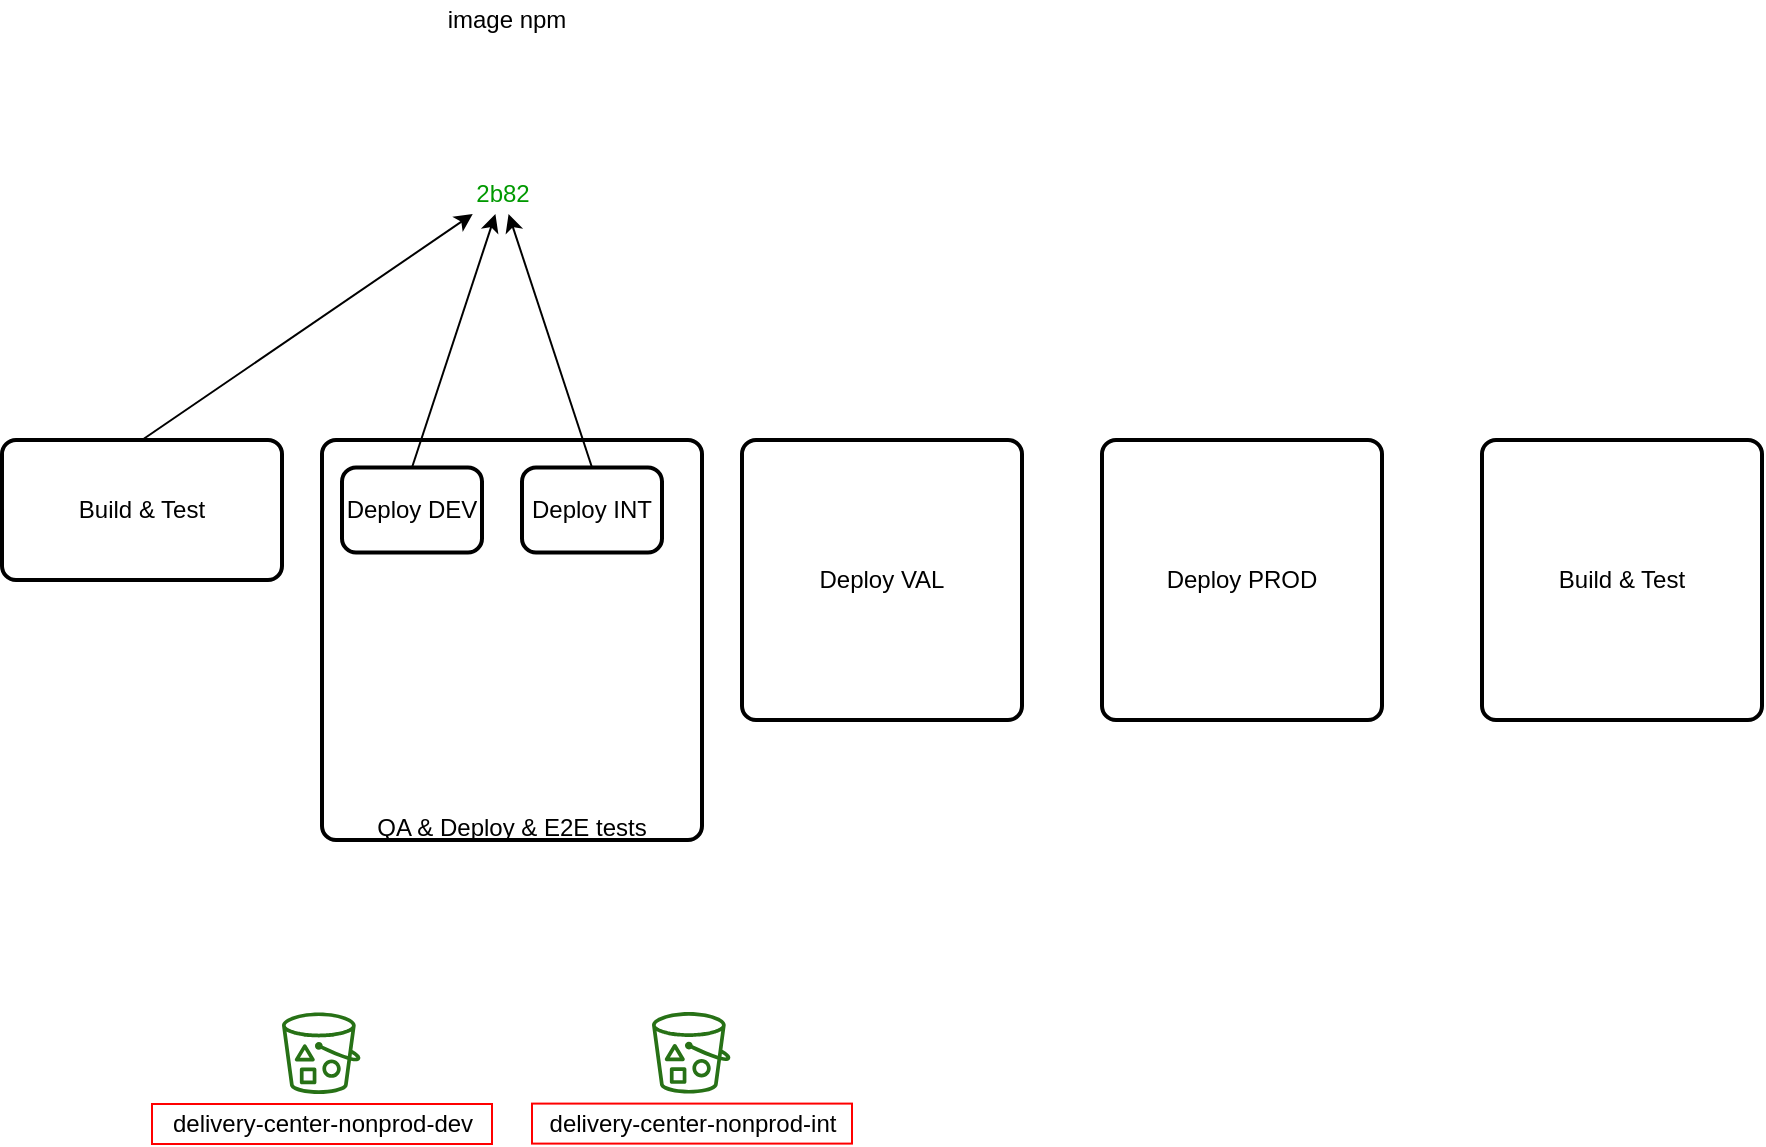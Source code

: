 <mxfile version="12.5.1" type="github">
  <diagram id="Ht1M8jgEwFfnCIfOTk4-" name="pipeline occ dashboard web">
    <mxGraphModel dx="1025" dy="422" grid="1" gridSize="10" guides="1" tooltips="1" connect="1" arrows="1" fold="1" page="1" pageScale="1" pageWidth="1169" pageHeight="827" math="0" shadow="0">
      <root>
        <mxCell id="0"/>
        <mxCell id="1" parent="0"/>
        <mxCell id="kKz0rua2sB-xFrVkh7uT-1" value="Build &amp;amp; Test" style="rounded=1;whiteSpace=wrap;html=1;absoluteArcSize=1;arcSize=14;strokeWidth=2;" vertex="1" parent="1">
          <mxGeometry x="100" y="380" width="140" height="70" as="geometry"/>
        </mxCell>
        <mxCell id="kKz0rua2sB-xFrVkh7uT-2" value="&lt;br&gt;&lt;br&gt;&lt;br&gt;&lt;br&gt;&lt;br&gt;&lt;br&gt;&lt;br&gt;&lt;br&gt;&lt;br&gt;&lt;br&gt;&lt;br&gt;&lt;br&gt;&lt;br&gt;QA &amp;amp; Deploy &amp;amp; E2E tests&lt;br&gt;" style="rounded=1;whiteSpace=wrap;html=1;absoluteArcSize=1;arcSize=14;strokeWidth=2;align=center;" vertex="1" parent="1">
          <mxGeometry x="260" y="380" width="190" height="200" as="geometry"/>
        </mxCell>
        <mxCell id="kKz0rua2sB-xFrVkh7uT-3" value="Deploy VAL" style="rounded=1;whiteSpace=wrap;html=1;absoluteArcSize=1;arcSize=14;strokeWidth=2;" vertex="1" parent="1">
          <mxGeometry x="470" y="380" width="140" height="140" as="geometry"/>
        </mxCell>
        <mxCell id="kKz0rua2sB-xFrVkh7uT-4" value="Deploy PROD" style="rounded=1;whiteSpace=wrap;html=1;absoluteArcSize=1;arcSize=14;strokeWidth=2;" vertex="1" parent="1">
          <mxGeometry x="650" y="380" width="140" height="140" as="geometry"/>
        </mxCell>
        <mxCell id="kKz0rua2sB-xFrVkh7uT-5" value="Build &amp;amp; Test" style="rounded=1;whiteSpace=wrap;html=1;absoluteArcSize=1;arcSize=14;strokeWidth=2;" vertex="1" parent="1">
          <mxGeometry x="840" y="380" width="140" height="140" as="geometry"/>
        </mxCell>
        <mxCell id="kKz0rua2sB-xFrVkh7uT-11" value="" style="endArrow=classic;html=1;" edge="1" parent="1" target="kKz0rua2sB-xFrVkh7uT-32">
          <mxGeometry width="50" height="50" relative="1" as="geometry">
            <mxPoint x="170" y="380" as="sourcePoint"/>
            <mxPoint x="334.964" y="270.29" as="targetPoint"/>
          </mxGeometry>
        </mxCell>
        <mxCell id="kKz0rua2sB-xFrVkh7uT-12" value="" style="endArrow=classic;html=1;exitX=0.5;exitY=0;exitDx=0;exitDy=0;" edge="1" parent="1" source="kKz0rua2sB-xFrVkh7uT-17" target="kKz0rua2sB-xFrVkh7uT-32">
          <mxGeometry width="50" height="50" relative="1" as="geometry">
            <mxPoint x="270" y="415" as="sourcePoint"/>
            <mxPoint x="344.829" y="270.29" as="targetPoint"/>
          </mxGeometry>
        </mxCell>
        <mxCell id="kKz0rua2sB-xFrVkh7uT-17" value="Deploy DEV" style="rounded=1;whiteSpace=wrap;html=1;absoluteArcSize=1;arcSize=14;strokeWidth=2;" vertex="1" parent="1">
          <mxGeometry x="270" y="393.75" width="70" height="42.5" as="geometry"/>
        </mxCell>
        <mxCell id="kKz0rua2sB-xFrVkh7uT-18" value="Deploy INT" style="rounded=1;whiteSpace=wrap;html=1;absoluteArcSize=1;arcSize=14;strokeWidth=2;" vertex="1" parent="1">
          <mxGeometry x="360" y="393.75" width="70" height="42.5" as="geometry"/>
        </mxCell>
        <mxCell id="kKz0rua2sB-xFrVkh7uT-21" value="" style="endArrow=classic;html=1;exitX=0.5;exitY=0;exitDx=0;exitDy=0;" edge="1" parent="1" source="kKz0rua2sB-xFrVkh7uT-18" target="kKz0rua2sB-xFrVkh7uT-32">
          <mxGeometry width="50" height="50" relative="1" as="geometry">
            <mxPoint x="340" y="380" as="sourcePoint"/>
            <mxPoint x="353.372" y="270.29" as="targetPoint"/>
          </mxGeometry>
        </mxCell>
        <mxCell id="kKz0rua2sB-xFrVkh7uT-28" value="" style="group" vertex="1" connectable="0" parent="1">
          <mxGeometry x="175" y="666.2" width="170" height="65.8" as="geometry"/>
        </mxCell>
        <mxCell id="kKz0rua2sB-xFrVkh7uT-23" value="" style="outlineConnect=0;fontColor=#232F3E;gradientColor=none;fillColor=#277116;strokeColor=#FF0000;dashed=0;verticalLabelPosition=bottom;verticalAlign=top;align=center;html=1;fontSize=12;fontStyle=0;aspect=fixed;pointerEvents=1;shape=mxgraph.aws4.bucket_with_objects;" vertex="1" parent="kKz0rua2sB-xFrVkh7uT-28">
          <mxGeometry x="65" width="39.23" height="40.8" as="geometry"/>
        </mxCell>
        <mxCell id="kKz0rua2sB-xFrVkh7uT-24" value="delivery-center-nonprod-dev" style="text;html=1;align=center;verticalAlign=middle;resizable=0;points=[];autosize=1;strokeColor=#FF0000;" vertex="1" parent="kKz0rua2sB-xFrVkh7uT-28">
          <mxGeometry y="45.8" width="170" height="20" as="geometry"/>
        </mxCell>
        <mxCell id="kKz0rua2sB-xFrVkh7uT-29" value="" style="group" vertex="1" connectable="0" parent="1">
          <mxGeometry x="360" y="666" width="170" height="65.8" as="geometry"/>
        </mxCell>
        <mxCell id="kKz0rua2sB-xFrVkh7uT-30" value="" style="outlineConnect=0;fontColor=#232F3E;gradientColor=none;fillColor=#277116;strokeColor=#FF0000;dashed=0;verticalLabelPosition=bottom;verticalAlign=top;align=center;html=1;fontSize=12;fontStyle=0;aspect=fixed;pointerEvents=1;shape=mxgraph.aws4.bucket_with_objects;" vertex="1" parent="kKz0rua2sB-xFrVkh7uT-29">
          <mxGeometry x="65" width="39.23" height="40.8" as="geometry"/>
        </mxCell>
        <mxCell id="kKz0rua2sB-xFrVkh7uT-31" value="delivery-center-nonprod-int" style="text;html=1;align=center;verticalAlign=middle;resizable=0;points=[];autosize=1;strokeColor=#FF0000;" vertex="1" parent="kKz0rua2sB-xFrVkh7uT-29">
          <mxGeometry x="5" y="45.8" width="160" height="20" as="geometry"/>
        </mxCell>
        <mxCell id="kKz0rua2sB-xFrVkh7uT-33" value="" style="group" vertex="1" connectable="0" parent="1">
          <mxGeometry x="320" y="180" width="66.5" height="90.29" as="geometry"/>
        </mxCell>
        <mxCell id="kKz0rua2sB-xFrVkh7uT-19" value="" style="group" vertex="1" connectable="0" parent="kKz0rua2sB-xFrVkh7uT-33">
          <mxGeometry width="66.5" height="90.29" as="geometry"/>
        </mxCell>
        <mxCell id="kKz0rua2sB-xFrVkh7uT-8" value="" style="shape=image;verticalLabelPosition=bottom;labelBackgroundColor=#ffffff;verticalAlign=top;aspect=fixed;imageAspect=0;image=https://cdn3.iconfinder.com/data/icons/social-media-2169/24/social_media_social_media_logo_docker-128.png;" vertex="1" parent="kKz0rua2sB-xFrVkh7uT-19">
          <mxGeometry x="19.75" y="13.16" width="25.5" height="25.5" as="geometry"/>
        </mxCell>
        <mxCell id="kKz0rua2sB-xFrVkh7uT-20" value="" style="group" vertex="1" connectable="0" parent="kKz0rua2sB-xFrVkh7uT-19">
          <mxGeometry x="-3.5" y="-20" width="70" height="90.29" as="geometry"/>
        </mxCell>
        <mxCell id="kKz0rua2sB-xFrVkh7uT-6" value="" style="shape=image;verticalLabelPosition=bottom;labelBackgroundColor=#ffffff;verticalAlign=top;aspect=fixed;imageAspect=0;image=https://www.jfrog.com/confluence/download/attachments/57477233/RTF4X?version=1&amp;modificationDate=1488889895000&amp;api=v2;" vertex="1" parent="kKz0rua2sB-xFrVkh7uT-20">
          <mxGeometry x="3.5" y="20" width="63" height="70.29" as="geometry"/>
        </mxCell>
        <mxCell id="kKz0rua2sB-xFrVkh7uT-9" value="image npm" style="text;html=1;align=center;verticalAlign=middle;resizable=0;points=[];autosize=1;" vertex="1" parent="kKz0rua2sB-xFrVkh7uT-20">
          <mxGeometry width="70" height="20" as="geometry"/>
        </mxCell>
        <mxCell id="kKz0rua2sB-xFrVkh7uT-32" value="&lt;font color=&quot;#009900&quot;&gt;2b82&lt;/font&gt;" style="text;html=1;align=center;verticalAlign=middle;resizable=0;points=[];autosize=1;" vertex="1" parent="kKz0rua2sB-xFrVkh7uT-33">
          <mxGeometry x="10" y="67" width="40" height="20" as="geometry"/>
        </mxCell>
      </root>
    </mxGraphModel>
  </diagram>
</mxfile>
